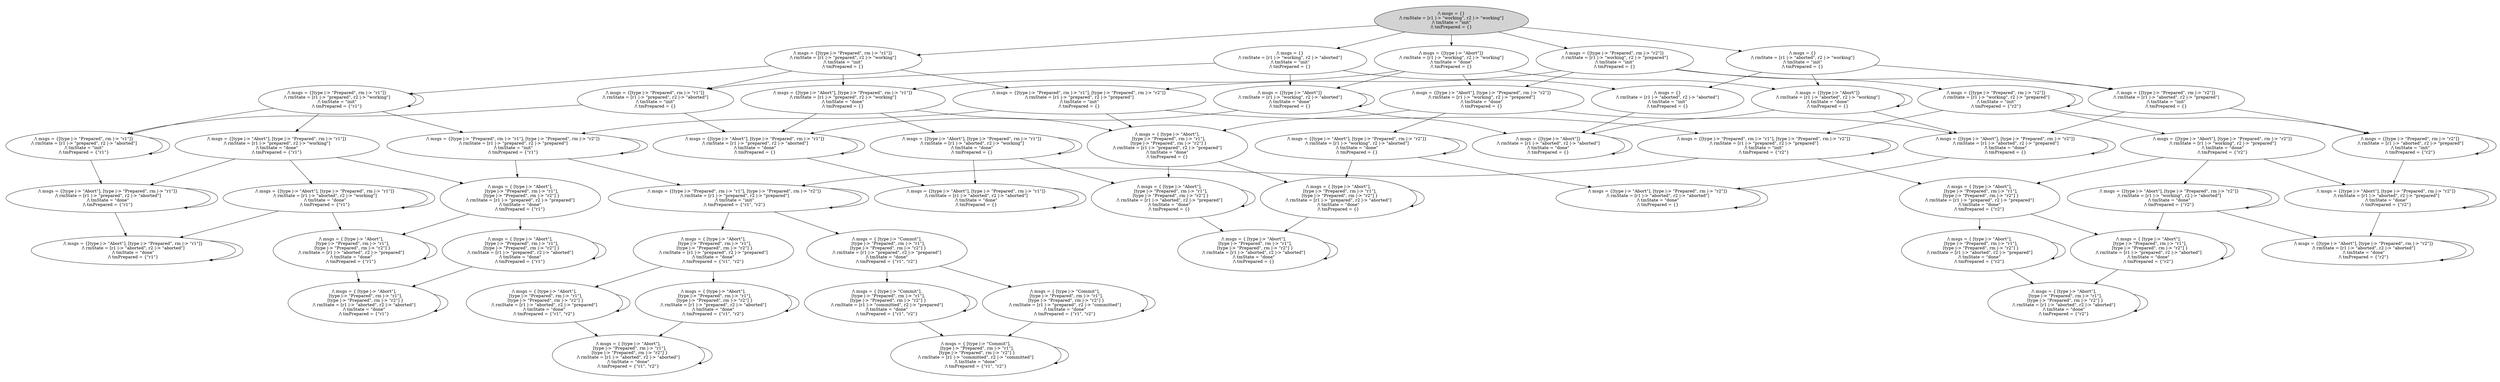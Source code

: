 strict digraph DiskGraph {
nodesep=0.35;
subgraph cluster_graph {
color="white";
7874020032919045563 [label="/\\ msgs = {}\n/\\ rmState = [r1 |-> \"working\", r2 |-> \"working\"]\n/\\ tmState = \"init\"\n/\\ tmPrepared = {}",style = filled]
7874020032919045563 -> -8698169546048413126 [label="",color="black",fontcolor="black"];
-8698169546048413126 [label="/\\ msgs = {[type |-> \"Abort\"]}\n/\\ rmState = [r1 |-> \"working\", r2 |-> \"working\"]\n/\\ tmState = \"done\"\n/\\ tmPrepared = {}"];
7874020032919045563 -> -7188886234662266909 [label="",color="black",fontcolor="black"];
-7188886234662266909 [label="/\\ msgs = {[type |-> \"Prepared\", rm |-> \"r1\"]}\n/\\ rmState = [r1 |-> \"prepared\", r2 |-> \"working\"]\n/\\ tmState = \"init\"\n/\\ tmPrepared = {}"];
7874020032919045563 -> -3956051273038780754 [label="",color="black",fontcolor="black"];
-3956051273038780754 [label="/\\ msgs = {}\n/\\ rmState = [r1 |-> \"aborted\", r2 |-> \"working\"]\n/\\ tmState = \"init\"\n/\\ tmPrepared = {}"];
7874020032919045563 -> -7534704057278587206 [label="",color="black",fontcolor="black"];
-7534704057278587206 [label="/\\ msgs = {[type |-> \"Prepared\", rm |-> \"r2\"]}\n/\\ rmState = [r1 |-> \"working\", r2 |-> \"prepared\"]\n/\\ tmState = \"init\"\n/\\ tmPrepared = {}"];
7874020032919045563 -> -3916034036636070853 [label="",color="black",fontcolor="black"];
-3916034036636070853 [label="/\\ msgs = {}\n/\\ rmState = [r1 |-> \"working\", r2 |-> \"aborted\"]\n/\\ tmState = \"init\"\n/\\ tmPrepared = {}"];
-8698169546048413126 -> 5864509549516116913 [label="",color="black",fontcolor="black"];
5864509549516116913 [label="/\\ msgs = {[type |-> \"Abort\"], [type |-> \"Prepared\", rm |-> \"r1\"]}\n/\\ rmState = [r1 |-> \"prepared\", r2 |-> \"working\"]\n/\\ tmState = \"done\"\n/\\ tmPrepared = {}"];
-8698169546048413126 -> 2528365687178543407 [label="",color="black",fontcolor="black"];
2528365687178543407 [label="/\\ msgs = {[type |-> \"Abort\"]}\n/\\ rmState = [r1 |-> \"aborted\", r2 |-> \"working\"]\n/\\ tmState = \"done\"\n/\\ tmPrepared = {}"];
-8698169546048413126 -> 2528365687178543407 [label="",color="black",fontcolor="black"];
-8698169546048413126 -> 6500458735503071976 [label="",color="black",fontcolor="black"];
6500458735503071976 [label="/\\ msgs = {[type |-> \"Abort\"], [type |-> \"Prepared\", rm |-> \"r2\"]}\n/\\ rmState = [r1 |-> \"working\", r2 |-> \"prepared\"]\n/\\ tmState = \"done\"\n/\\ tmPrepared = {}"];
-8698169546048413126 -> 2569502234990422970 [label="",color="black",fontcolor="black"];
2569502234990422970 [label="/\\ msgs = {[type |-> \"Abort\"]}\n/\\ rmState = [r1 |-> \"working\", r2 |-> \"aborted\"]\n/\\ tmState = \"done\"\n/\\ tmPrepared = {}"];
-8698169546048413126 -> 2569502234990422970 [label="",color="black",fontcolor="black"];
-7188886234662266909 -> 5864509549516116913 [label="",color="black",fontcolor="black"];
-7188886234662266909 -> -7027200773262226656 [label="",color="black",fontcolor="black"];
-7027200773262226656 [label="/\\ msgs = {[type |-> \"Prepared\", rm |-> \"r1\"]}\n/\\ rmState = [r1 |-> \"prepared\", r2 |-> \"working\"]\n/\\ tmState = \"init\"\n/\\ tmPrepared = {\"r1\"}"];
-7188886234662266909 -> -7782353987749645977 [label="",color="black",fontcolor="black"];
-7782353987749645977 [label="/\\ msgs = {[type |-> \"Prepared\", rm |-> \"r1\"], [type |-> \"Prepared\", rm |-> \"r2\"]}\n/\\ rmState = [r1 |-> \"prepared\", r2 |-> \"prepared\"]\n/\\ tmState = \"init\"\n/\\ tmPrepared = {}"];
-7188886234662266909 -> 4096765224286576227 [label="",color="black",fontcolor="black"];
4096765224286576227 [label="/\\ msgs = {[type |-> \"Prepared\", rm |-> \"r1\"]}\n/\\ rmState = [r1 |-> \"prepared\", r2 |-> \"aborted\"]\n/\\ tmState = \"init\"\n/\\ tmPrepared = {}"];
-3956051273038780754 -> 2528365687178543407 [label="",color="black",fontcolor="black"];
-3956051273038780754 -> -2004949214875501955 [label="",color="black",fontcolor="black"];
-2004949214875501955 [label="/\\ msgs = {[type |-> \"Prepared\", rm |-> \"r2\"]}\n/\\ rmState = [r1 |-> \"aborted\", r2 |-> \"prepared\"]\n/\\ tmState = \"init\"\n/\\ tmPrepared = {}"];
-3956051273038780754 -> 7924110040025165614 [label="",color="black",fontcolor="black"];
7924110040025165614 [label="/\\ msgs = {}\n/\\ rmState = [r1 |-> \"aborted\", r2 |-> \"aborted\"]\n/\\ tmState = \"init\"\n/\\ tmPrepared = {}"];
-7534704057278587206 -> 6500458735503071976 [label="",color="black",fontcolor="black"];
-7534704057278587206 -> -7782353987749645977 [label="",color="black",fontcolor="black"];
-7534704057278587206 -> -2004949214875501955 [label="",color="black",fontcolor="black"];
-7534704057278587206 -> -4110840605195938910 [label="",color="black",fontcolor="black"];
-4110840605195938910 [label="/\\ msgs = {[type |-> \"Prepared\", rm |-> \"r2\"]}\n/\\ rmState = [r1 |-> \"working\", r2 |-> \"prepared\"]\n/\\ tmState = \"init\"\n/\\ tmPrepared = {\"r2\"}"];
-3916034036636070853 -> 2569502234990422970 [label="",color="black",fontcolor="black"];
-3916034036636070853 -> 4096765224286576227 [label="",color="black",fontcolor="black"];
-3916034036636070853 -> 7924110040025165614 [label="",color="black",fontcolor="black"];
5864509549516116913 -> -211740210435451420 [label="",color="black",fontcolor="black"];
-211740210435451420 [label="/\\ msgs = {[type |-> \"Abort\"], [type |-> \"Prepared\", rm |-> \"r1\"]}\n/\\ rmState = [r1 |-> \"aborted\", r2 |-> \"working\"]\n/\\ tmState = \"done\"\n/\\ tmPrepared = {}"];
5864509549516116913 -> 3706366211759909640 [label="",color="black",fontcolor="black"];
3706366211759909640 [label="/\\ msgs = { [type |-> \"Abort\"],\n  [type |-> \"Prepared\", rm |-> \"r1\"],\n  [type |-> \"Prepared\", rm |-> \"r2\"] }\n/\\ rmState = [r1 |-> \"prepared\", r2 |-> \"prepared\"]\n/\\ tmState = \"done\"\n/\\ tmPrepared = {}"];
5864509549516116913 -> -755553501650642383 [label="",color="black",fontcolor="black"];
-755553501650642383 [label="/\\ msgs = {[type |-> \"Abort\"], [type |-> \"Prepared\", rm |-> \"r1\"]}\n/\\ rmState = [r1 |-> \"prepared\", r2 |-> \"aborted\"]\n/\\ tmState = \"done\"\n/\\ tmPrepared = {}"];
5864509549516116913 -> -755553501650642383 [label="",color="black",fontcolor="black"];
2528365687178543407 -> 2528365687178543407 [label="",color="black",fontcolor="black"];
2528365687178543407 -> 2987543638204775983 [label="",color="black",fontcolor="black"];
2987543638204775983 [label="/\\ msgs = {[type |-> \"Abort\"], [type |-> \"Prepared\", rm |-> \"r2\"]}\n/\\ rmState = [r1 |-> \"aborted\", r2 |-> \"prepared\"]\n/\\ tmState = \"done\"\n/\\ tmPrepared = {}"];
2528365687178543407 -> -8649198850385082193 [label="",color="black",fontcolor="black"];
-8649198850385082193 [label="/\\ msgs = {[type |-> \"Abort\"]}\n/\\ rmState = [r1 |-> \"aborted\", r2 |-> \"aborted\"]\n/\\ tmState = \"done\"\n/\\ tmPrepared = {}"];
2528365687178543407 -> -8649198850385082193 [label="",color="black",fontcolor="black"];
6500458735503071976 -> 3706366211759909640 [label="",color="black",fontcolor="black"];
6500458735503071976 -> 2987543638204775983 [label="",color="black",fontcolor="black"];
6500458735503071976 -> 2987543638204775983 [label="",color="black",fontcolor="black"];
6500458735503071976 -> -1952815200352826650 [label="",color="black",fontcolor="black"];
-1952815200352826650 [label="/\\ msgs = {[type |-> \"Abort\"], [type |-> \"Prepared\", rm |-> \"r2\"]}\n/\\ rmState = [r1 |-> \"working\", r2 |-> \"aborted\"]\n/\\ tmState = \"done\"\n/\\ tmPrepared = {}"];
2569502234990422970 -> -755553501650642383 [label="",color="black",fontcolor="black"];
2569502234990422970 -> -8649198850385082193 [label="",color="black",fontcolor="black"];
2569502234990422970 -> -8649198850385082193 [label="",color="black",fontcolor="black"];
2569502234990422970 -> 2569502234990422970 [label="",color="black",fontcolor="black"];
-7027200773262226656 -> 7565554828950564673 [label="",color="black",fontcolor="black"];
7565554828950564673 [label="/\\ msgs = {[type |-> \"Abort\"], [type |-> \"Prepared\", rm |-> \"r1\"]}\n/\\ rmState = [r1 |-> \"prepared\", r2 |-> \"working\"]\n/\\ tmState = \"done\"\n/\\ tmPrepared = {\"r1\"}"];
-7027200773262226656 -> -7027200773262226656 [label="",color="black",fontcolor="black"];
-7027200773262226656 -> 7403773559957481454 [label="",color="black",fontcolor="black"];
7403773559957481454 [label="/\\ msgs = {[type |-> \"Prepared\", rm |-> \"r1\"], [type |-> \"Prepared\", rm |-> \"r2\"]}\n/\\ rmState = [r1 |-> \"prepared\", r2 |-> \"prepared\"]\n/\\ tmState = \"init\"\n/\\ tmPrepared = {\"r1\"}"];
-7027200773262226656 -> 7837289527367030507 [label="",color="black",fontcolor="black"];
7837289527367030507 [label="/\\ msgs = {[type |-> \"Prepared\", rm |-> \"r1\"]}\n/\\ rmState = [r1 |-> \"prepared\", r2 |-> \"aborted\"]\n/\\ tmState = \"init\"\n/\\ tmPrepared = {\"r1\"}"];
-7782353987749645977 -> 3706366211759909640 [label="",color="black",fontcolor="black"];
-7782353987749645977 -> 7403773559957481454 [label="",color="black",fontcolor="black"];
-7782353987749645977 -> -3032423870890199359 [label="",color="black",fontcolor="black"];
-3032423870890199359 [label="/\\ msgs = {[type |-> \"Prepared\", rm |-> \"r1\"], [type |-> \"Prepared\", rm |-> \"r2\"]}\n/\\ rmState = [r1 |-> \"prepared\", r2 |-> \"prepared\"]\n/\\ tmState = \"init\"\n/\\ tmPrepared = {\"r2\"}"];
4096765224286576227 -> -755553501650642383 [label="",color="black",fontcolor="black"];
4096765224286576227 -> 7837289527367030507 [label="",color="black",fontcolor="black"];
-2004949214875501955 -> 2987543638204775983 [label="",color="black",fontcolor="black"];
-2004949214875501955 -> 8967122241408577862 [label="",color="black",fontcolor="black"];
8967122241408577862 [label="/\\ msgs = {[type |-> \"Prepared\", rm |-> \"r2\"]}\n/\\ rmState = [r1 |-> \"aborted\", r2 |-> \"prepared\"]\n/\\ tmState = \"init\"\n/\\ tmPrepared = {\"r2\"}"];
7924110040025165614 -> -8649198850385082193 [label="",color="black",fontcolor="black"];
-4110840605195938910 -> 3492332704262223811 [label="",color="black",fontcolor="black"];
3492332704262223811 [label="/\\ msgs = {[type |-> \"Abort\"], [type |-> \"Prepared\", rm |-> \"r2\"]}\n/\\ rmState = [r1 |-> \"working\", r2 |-> \"prepared\"]\n/\\ tmState = \"done\"\n/\\ tmPrepared = {\"r2\"}"];
-4110840605195938910 -> -3032423870890199359 [label="",color="black",fontcolor="black"];
-4110840605195938910 -> 8967122241408577862 [label="",color="black",fontcolor="black"];
-4110840605195938910 -> -4110840605195938910 [label="",color="black",fontcolor="black"];
-211740210435451420 -> -211740210435451420 [label="",color="black",fontcolor="black"];
-211740210435451420 -> -4214264680366874788 [label="",color="black",fontcolor="black"];
-4214264680366874788 [label="/\\ msgs = { [type |-> \"Abort\"],\n  [type |-> \"Prepared\", rm |-> \"r1\"],\n  [type |-> \"Prepared\", rm |-> \"r2\"] }\n/\\ rmState = [r1 |-> \"aborted\", r2 |-> \"prepared\"]\n/\\ tmState = \"done\"\n/\\ tmPrepared = {}"];
-211740210435451420 -> 6480379887194528868 [label="",color="black",fontcolor="black"];
6480379887194528868 [label="/\\ msgs = {[type |-> \"Abort\"], [type |-> \"Prepared\", rm |-> \"r1\"]}\n/\\ rmState = [r1 |-> \"aborted\", r2 |-> \"aborted\"]\n/\\ tmState = \"done\"\n/\\ tmPrepared = {}"];
-211740210435451420 -> 6480379887194528868 [label="",color="black",fontcolor="black"];
3706366211759909640 -> -4214264680366874788 [label="",color="black",fontcolor="black"];
3706366211759909640 -> 4281244082456948642 [label="",color="black",fontcolor="black"];
4281244082456948642 [label="/\\ msgs = { [type |-> \"Abort\"],\n  [type |-> \"Prepared\", rm |-> \"r1\"],\n  [type |-> \"Prepared\", rm |-> \"r2\"] }\n/\\ rmState = [r1 |-> \"prepared\", r2 |-> \"aborted\"]\n/\\ tmState = \"done\"\n/\\ tmPrepared = {}"];
-755553501650642383 -> 6480379887194528868 [label="",color="black",fontcolor="black"];
-755553501650642383 -> -755553501650642383 [label="",color="black",fontcolor="black"];
2987543638204775983 -> 2987543638204775983 [label="",color="black",fontcolor="black"];
2987543638204775983 -> 4663863584781314547 [label="",color="black",fontcolor="black"];
4663863584781314547 [label="/\\ msgs = {[type |-> \"Abort\"], [type |-> \"Prepared\", rm |-> \"r2\"]}\n/\\ rmState = [r1 |-> \"aborted\", r2 |-> \"aborted\"]\n/\\ tmState = \"done\"\n/\\ tmPrepared = {}"];
-8649198850385082193 -> -8649198850385082193 [label="",color="black",fontcolor="black"];
-8649198850385082193 -> -8649198850385082193 [label="",color="black",fontcolor="black"];
-1952815200352826650 -> 4281244082456948642 [label="",color="black",fontcolor="black"];
-1952815200352826650 -> 4663863584781314547 [label="",color="black",fontcolor="black"];
-1952815200352826650 -> 4663863584781314547 [label="",color="black",fontcolor="black"];
-1952815200352826650 -> -1952815200352826650 [label="",color="black",fontcolor="black"];
7565554828950564673 -> -1472525471783742357 [label="",color="black",fontcolor="black"];
-1472525471783742357 [label="/\\ msgs = {[type |-> \"Abort\"], [type |-> \"Prepared\", rm |-> \"r1\"]}\n/\\ rmState = [r1 |-> \"aborted\", r2 |-> \"working\"]\n/\\ tmState = \"done\"\n/\\ tmPrepared = {\"r1\"}"];
7565554828950564673 -> -5637694536440205059 [label="",color="black",fontcolor="black"];
-5637694536440205059 [label="/\\ msgs = { [type |-> \"Abort\"],\n  [type |-> \"Prepared\", rm |-> \"r1\"],\n  [type |-> \"Prepared\", rm |-> \"r2\"] }\n/\\ rmState = [r1 |-> \"prepared\", r2 |-> \"prepared\"]\n/\\ tmState = \"done\"\n/\\ tmPrepared = {\"r1\"}"];
7565554828950564673 -> -7329683823294811510 [label="",color="black",fontcolor="black"];
-7329683823294811510 [label="/\\ msgs = {[type |-> \"Abort\"], [type |-> \"Prepared\", rm |-> \"r1\"]}\n/\\ rmState = [r1 |-> \"prepared\", r2 |-> \"aborted\"]\n/\\ tmState = \"done\"\n/\\ tmPrepared = {\"r1\"}"];
7565554828950564673 -> -7329683823294811510 [label="",color="black",fontcolor="black"];
7403773559957481454 -> -5637694536440205059 [label="",color="black",fontcolor="black"];
7403773559957481454 -> 7403773559957481454 [label="",color="black",fontcolor="black"];
7403773559957481454 -> -994395611828435698 [label="",color="black",fontcolor="black"];
-994395611828435698 [label="/\\ msgs = {[type |-> \"Prepared\", rm |-> \"r1\"], [type |-> \"Prepared\", rm |-> \"r2\"]}\n/\\ rmState = [r1 |-> \"prepared\", r2 |-> \"prepared\"]\n/\\ tmState = \"init\"\n/\\ tmPrepared = {\"r1\", \"r2\"}"];
7837289527367030507 -> -7329683823294811510 [label="",color="black",fontcolor="black"];
7837289527367030507 -> 7837289527367030507 [label="",color="black",fontcolor="black"];
-3032423870890199359 -> 186676104131469778 [label="",color="black",fontcolor="black"];
186676104131469778 [label="/\\ msgs = { [type |-> \"Abort\"],\n  [type |-> \"Prepared\", rm |-> \"r1\"],\n  [type |-> \"Prepared\", rm |-> \"r2\"] }\n/\\ rmState = [r1 |-> \"prepared\", r2 |-> \"prepared\"]\n/\\ tmState = \"done\"\n/\\ tmPrepared = {\"r2\"}"];
-3032423870890199359 -> -994395611828435698 [label="",color="black",fontcolor="black"];
-3032423870890199359 -> -3032423870890199359 [label="",color="black",fontcolor="black"];
8967122241408577862 -> -8433693973643160281 [label="",color="black",fontcolor="black"];
-8433693973643160281 [label="/\\ msgs = {[type |-> \"Abort\"], [type |-> \"Prepared\", rm |-> \"r2\"]}\n/\\ rmState = [r1 |-> \"aborted\", r2 |-> \"prepared\"]\n/\\ tmState = \"done\"\n/\\ tmPrepared = {\"r2\"}"];
8967122241408577862 -> 8967122241408577862 [label="",color="black",fontcolor="black"];
3492332704262223811 -> 186676104131469778 [label="",color="black",fontcolor="black"];
3492332704262223811 -> -8433693973643160281 [label="",color="black",fontcolor="black"];
3492332704262223811 -> -8433693973643160281 [label="",color="black",fontcolor="black"];
3492332704262223811 -> -6170171625877229058 [label="",color="black",fontcolor="black"];
-6170171625877229058 [label="/\\ msgs = {[type |-> \"Abort\"], [type |-> \"Prepared\", rm |-> \"r2\"]}\n/\\ rmState = [r1 |-> \"working\", r2 |-> \"aborted\"]\n/\\ tmState = \"done\"\n/\\ tmPrepared = {\"r2\"}"];
-4214264680366874788 -> -4214264680366874788 [label="",color="black",fontcolor="black"];
-4214264680366874788 -> -7507051944255437576 [label="",color="black",fontcolor="black"];
-7507051944255437576 [label="/\\ msgs = { [type |-> \"Abort\"],\n  [type |-> \"Prepared\", rm |-> \"r1\"],\n  [type |-> \"Prepared\", rm |-> \"r2\"] }\n/\\ rmState = [r1 |-> \"aborted\", r2 |-> \"aborted\"]\n/\\ tmState = \"done\"\n/\\ tmPrepared = {}"];
6480379887194528868 -> 6480379887194528868 [label="",color="black",fontcolor="black"];
6480379887194528868 -> 6480379887194528868 [label="",color="black",fontcolor="black"];
4281244082456948642 -> -7507051944255437576 [label="",color="black",fontcolor="black"];
4281244082456948642 -> 4281244082456948642 [label="",color="black",fontcolor="black"];
4663863584781314547 -> 4663863584781314547 [label="",color="black",fontcolor="black"];
4663863584781314547 -> 4663863584781314547 [label="",color="black",fontcolor="black"];
-1472525471783742357 -> -1472525471783742357 [label="",color="black",fontcolor="black"];
-1472525471783742357 -> 1029269111951428636 [label="",color="black",fontcolor="black"];
1029269111951428636 [label="/\\ msgs = { [type |-> \"Abort\"],\n  [type |-> \"Prepared\", rm |-> \"r1\"],\n  [type |-> \"Prepared\", rm |-> \"r2\"] }\n/\\ rmState = [r1 |-> \"aborted\", r2 |-> \"prepared\"]\n/\\ tmState = \"done\"\n/\\ tmPrepared = {\"r1\"}"];
-1472525471783742357 -> 1813106284897929632 [label="",color="black",fontcolor="black"];
1813106284897929632 [label="/\\ msgs = {[type |-> \"Abort\"], [type |-> \"Prepared\", rm |-> \"r1\"]}\n/\\ rmState = [r1 |-> \"aborted\", r2 |-> \"aborted\"]\n/\\ tmState = \"done\"\n/\\ tmPrepared = {\"r1\"}"];
-1472525471783742357 -> 1813106284897929632 [label="",color="black",fontcolor="black"];
-5637694536440205059 -> 1029269111951428636 [label="",color="black",fontcolor="black"];
-5637694536440205059 -> 7524954574781098049 [label="",color="black",fontcolor="black"];
7524954574781098049 [label="/\\ msgs = { [type |-> \"Abort\"],\n  [type |-> \"Prepared\", rm |-> \"r1\"],\n  [type |-> \"Prepared\", rm |-> \"r2\"] }\n/\\ rmState = [r1 |-> \"prepared\", r2 |-> \"aborted\"]\n/\\ tmState = \"done\"\n/\\ tmPrepared = {\"r1\"}"];
-7329683823294811510 -> 1813106284897929632 [label="",color="black",fontcolor="black"];
-7329683823294811510 -> -7329683823294811510 [label="",color="black",fontcolor="black"];
-994395611828435698 -> 7085003091732402826 [label="",color="black",fontcolor="black"];
7085003091732402826 [label="/\\ msgs = { [type |-> \"Commit\"],\n  [type |-> \"Prepared\", rm |-> \"r1\"],\n  [type |-> \"Prepared\", rm |-> \"r2\"] }\n/\\ rmState = [r1 |-> \"prepared\", r2 |-> \"prepared\"]\n/\\ tmState = \"done\"\n/\\ tmPrepared = {\"r1\", \"r2\"}"];
-994395611828435698 -> 3080036412988806550 [label="",color="black",fontcolor="black"];
3080036412988806550 [label="/\\ msgs = { [type |-> \"Abort\"],\n  [type |-> \"Prepared\", rm |-> \"r1\"],\n  [type |-> \"Prepared\", rm |-> \"r2\"] }\n/\\ rmState = [r1 |-> \"prepared\", r2 |-> \"prepared\"]\n/\\ tmState = \"done\"\n/\\ tmPrepared = {\"r1\", \"r2\"}"];
-994395611828435698 -> -994395611828435698 [label="",color="black",fontcolor="black"];
-994395611828435698 -> -994395611828435698 [label="",color="black",fontcolor="black"];
186676104131469778 -> -4819585452455961293 [label="",color="black",fontcolor="black"];
-4819585452455961293 [label="/\\ msgs = { [type |-> \"Abort\"],\n  [type |-> \"Prepared\", rm |-> \"r1\"],\n  [type |-> \"Prepared\", rm |-> \"r2\"] }\n/\\ rmState = [r1 |-> \"aborted\", r2 |-> \"prepared\"]\n/\\ tmState = \"done\"\n/\\ tmPrepared = {\"r2\"}"];
186676104131469778 -> -2649290806743369362 [label="",color="black",fontcolor="black"];
-2649290806743369362 [label="/\\ msgs = { [type |-> \"Abort\"],\n  [type |-> \"Prepared\", rm |-> \"r1\"],\n  [type |-> \"Prepared\", rm |-> \"r2\"] }\n/\\ rmState = [r1 |-> \"prepared\", r2 |-> \"aborted\"]\n/\\ tmState = \"done\"\n/\\ tmPrepared = {\"r2\"}"];
-8433693973643160281 -> -8433693973643160281 [label="",color="black",fontcolor="black"];
-8433693973643160281 -> -6756367780411680206 [label="",color="black",fontcolor="black"];
-6756367780411680206 [label="/\\ msgs = {[type |-> \"Abort\"], [type |-> \"Prepared\", rm |-> \"r2\"]}\n/\\ rmState = [r1 |-> \"aborted\", r2 |-> \"aborted\"]\n/\\ tmState = \"done\"\n/\\ tmPrepared = {\"r2\"}"];
-6170171625877229058 -> -2649290806743369362 [label="",color="black",fontcolor="black"];
-6170171625877229058 -> -6756367780411680206 [label="",color="black",fontcolor="black"];
-6170171625877229058 -> -6756367780411680206 [label="",color="black",fontcolor="black"];
-6170171625877229058 -> -6170171625877229058 [label="",color="black",fontcolor="black"];
-7507051944255437576 -> -7507051944255437576 [label="",color="black",fontcolor="black"];
-7507051944255437576 -> -7507051944255437576 [label="",color="black",fontcolor="black"];
1029269111951428636 -> 1029269111951428636 [label="",color="black",fontcolor="black"];
1029269111951428636 -> 1417684027827081254 [label="",color="black",fontcolor="black"];
1417684027827081254 [label="/\\ msgs = { [type |-> \"Abort\"],\n  [type |-> \"Prepared\", rm |-> \"r1\"],\n  [type |-> \"Prepared\", rm |-> \"r2\"] }\n/\\ rmState = [r1 |-> \"aborted\", r2 |-> \"aborted\"]\n/\\ tmState = \"done\"\n/\\ tmPrepared = {\"r1\"}"];
1813106284897929632 -> 1813106284897929632 [label="",color="black",fontcolor="black"];
1813106284897929632 -> 1813106284897929632 [label="",color="black",fontcolor="black"];
7524954574781098049 -> 1417684027827081254 [label="",color="black",fontcolor="black"];
7524954574781098049 -> 7524954574781098049 [label="",color="black",fontcolor="black"];
7085003091732402826 -> -8662634262231965091 [label="",color="black",fontcolor="black"];
-8662634262231965091 [label="/\\ msgs = { [type |-> \"Commit\"],\n  [type |-> \"Prepared\", rm |-> \"r1\"],\n  [type |-> \"Prepared\", rm |-> \"r2\"] }\n/\\ rmState = [r1 |-> \"committed\", r2 |-> \"prepared\"]\n/\\ tmState = \"done\"\n/\\ tmPrepared = {\"r1\", \"r2\"}"];
7085003091732402826 -> 2641273521331073715 [label="",color="black",fontcolor="black"];
2641273521331073715 [label="/\\ msgs = { [type |-> \"Commit\"],\n  [type |-> \"Prepared\", rm |-> \"r1\"],\n  [type |-> \"Prepared\", rm |-> \"r2\"] }\n/\\ rmState = [r1 |-> \"prepared\", r2 |-> \"committed\"]\n/\\ tmState = \"done\"\n/\\ tmPrepared = {\"r1\", \"r2\"}"];
3080036412988806550 -> -2832168646120870194 [label="",color="black",fontcolor="black"];
-2832168646120870194 [label="/\\ msgs = { [type |-> \"Abort\"],\n  [type |-> \"Prepared\", rm |-> \"r1\"],\n  [type |-> \"Prepared\", rm |-> \"r2\"] }\n/\\ rmState = [r1 |-> \"aborted\", r2 |-> \"prepared\"]\n/\\ tmState = \"done\"\n/\\ tmPrepared = {\"r1\", \"r2\"}"];
3080036412988806550 -> -2757031198378880297 [label="",color="black",fontcolor="black"];
-2757031198378880297 [label="/\\ msgs = { [type |-> \"Abort\"],\n  [type |-> \"Prepared\", rm |-> \"r1\"],\n  [type |-> \"Prepared\", rm |-> \"r2\"] }\n/\\ rmState = [r1 |-> \"prepared\", r2 |-> \"aborted\"]\n/\\ tmState = \"done\"\n/\\ tmPrepared = {\"r1\", \"r2\"}"];
-4819585452455961293 -> -4819585452455961293 [label="",color="black",fontcolor="black"];
-4819585452455961293 -> -6847311734412312311 [label="",color="black",fontcolor="black"];
-6847311734412312311 [label="/\\ msgs = { [type |-> \"Abort\"],\n  [type |-> \"Prepared\", rm |-> \"r1\"],\n  [type |-> \"Prepared\", rm |-> \"r2\"] }\n/\\ rmState = [r1 |-> \"aborted\", r2 |-> \"aborted\"]\n/\\ tmState = \"done\"\n/\\ tmPrepared = {\"r2\"}"];
-2649290806743369362 -> -6847311734412312311 [label="",color="black",fontcolor="black"];
-2649290806743369362 -> -2649290806743369362 [label="",color="black",fontcolor="black"];
-6756367780411680206 -> -6756367780411680206 [label="",color="black",fontcolor="black"];
-6756367780411680206 -> -6756367780411680206 [label="",color="black",fontcolor="black"];
1417684027827081254 -> 1417684027827081254 [label="",color="black",fontcolor="black"];
1417684027827081254 -> 1417684027827081254 [label="",color="black",fontcolor="black"];
-8662634262231965091 -> -8662634262231965091 [label="",color="black",fontcolor="black"];
-8662634262231965091 -> -3746838357429135120 [label="",color="black",fontcolor="black"];
-3746838357429135120 [label="/\\ msgs = { [type |-> \"Commit\"],\n  [type |-> \"Prepared\", rm |-> \"r1\"],\n  [type |-> \"Prepared\", rm |-> \"r2\"] }\n/\\ rmState = [r1 |-> \"committed\", r2 |-> \"committed\"]\n/\\ tmState = \"done\"\n/\\ tmPrepared = {\"r1\", \"r2\"}"];
2641273521331073715 -> -3746838357429135120 [label="",color="black",fontcolor="black"];
2641273521331073715 -> 2641273521331073715 [label="",color="black",fontcolor="black"];
-2832168646120870194 -> -2832168646120870194 [label="",color="black",fontcolor="black"];
-2832168646120870194 -> -657319676234508207 [label="",color="black",fontcolor="black"];
-657319676234508207 [label="/\\ msgs = { [type |-> \"Abort\"],\n  [type |-> \"Prepared\", rm |-> \"r1\"],\n  [type |-> \"Prepared\", rm |-> \"r2\"] }\n/\\ rmState = [r1 |-> \"aborted\", r2 |-> \"aborted\"]\n/\\ tmState = \"done\"\n/\\ tmPrepared = {\"r1\", \"r2\"}"];
-2757031198378880297 -> -657319676234508207 [label="",color="black",fontcolor="black"];
-2757031198378880297 -> -2757031198378880297 [label="",color="black",fontcolor="black"];
-6847311734412312311 -> -6847311734412312311 [label="",color="black",fontcolor="black"];
-6847311734412312311 -> -6847311734412312311 [label="",color="black",fontcolor="black"];
-3746838357429135120 -> -3746838357429135120 [label="",color="black",fontcolor="black"];
-3746838357429135120 -> -3746838357429135120 [label="",color="black",fontcolor="black"];
-657319676234508207 -> -657319676234508207 [label="",color="black",fontcolor="black"];
-657319676234508207 -> -657319676234508207 [label="",color="black",fontcolor="black"];
{rank = same; 7874020032919045563;}
{rank = same; -3916034036636070853;-7188886234662266909;-7534704057278587206;-8698169546048413126;-3956051273038780754;}
{rank = same; -7027200773262226656;7924110040025165614;2569502234990422970;5864509549516116913;-4110840605195938910;6500458735503071976;-7782353987749645977;2528365687178543407;4096765224286576227;-2004949214875501955;}
{rank = same; 7565554828950564673;7403773559957481454;-8649198850385082193;3492332704262223811;8967122241408577862;-1952815200352826650;-211740210435451420;-3032423870890199359;-755553501650642383;2987543638204775983;3706366211759909640;7837289527367030507;}
{rank = same; 4281244082456948642;-1472525471783742357;-8433693973643160281;6480379887194528868;-4214264680366874788;4663863584781314547;186676104131469778;-994395611828435698;-5637694536440205059;-7329683823294811510;-6170171625877229058;}
{rank = same; -7507051944255437576;3080036412988806550;-2649290806743369362;-4819585452455961293;1813106284897929632;-6756367780411680206;7524954574781098049;1029269111951428636;7085003091732402826;}
{rank = same; -8662634262231965091;-2832168646120870194;-2757031198378880297;1417684027827081254;2641273521331073715;-6847311734412312311;}
{rank = same; -657319676234508207;-3746838357429135120;}
}
}